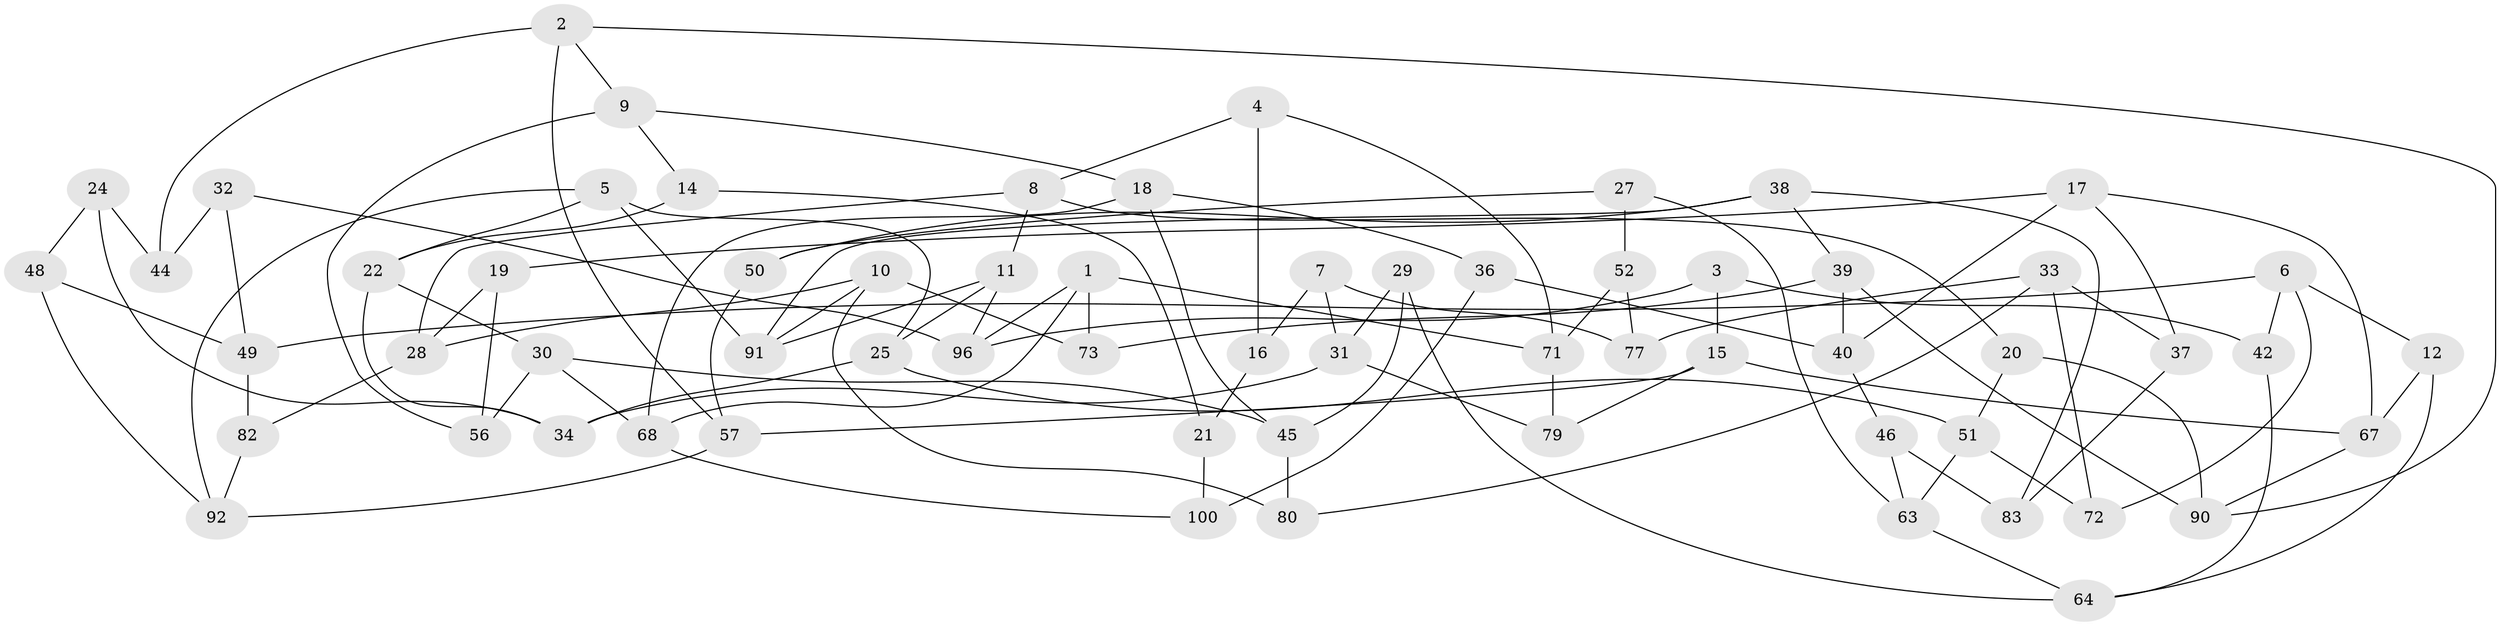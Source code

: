 // original degree distribution, {3: 1.0}
// Generated by graph-tools (version 1.1) at 2025/11/02/21/25 10:11:15]
// undirected, 64 vertices, 113 edges
graph export_dot {
graph [start="1"]
  node [color=gray90,style=filled];
  1 [super="+95"];
  2 [super="+23"];
  3;
  4;
  5 [super="+53"];
  6 [super="+81"];
  7;
  8 [super="+58"];
  9 [super="+84"];
  10 [super="+13"];
  11 [super="+62"];
  12;
  14;
  15 [super="+41"];
  16 [super="+55"];
  17 [super="+26"];
  18 [super="+54"];
  19;
  20;
  21 [super="+61"];
  22 [super="+35"];
  24;
  25 [super="+59"];
  27;
  28 [super="+78"];
  29;
  30 [super="+47"];
  31 [super="+43"];
  32;
  33 [super="+87"];
  34 [super="+69"];
  36;
  37;
  38 [super="+70"];
  39 [super="+85"];
  40 [super="+76"];
  42;
  44;
  45 [super="+65"];
  46;
  48;
  49 [super="+75"];
  50;
  51 [super="+89"];
  52;
  56;
  57 [super="+60"];
  63 [super="+74"];
  64 [super="+66"];
  67 [super="+88"];
  68 [super="+86"];
  71 [super="+99"];
  72;
  73;
  77;
  79;
  80;
  82;
  83;
  90 [super="+98"];
  91 [super="+94"];
  92 [super="+93"];
  96 [super="+97"];
  100;
  1 -- 73;
  1 -- 96;
  1 -- 68;
  1 -- 71;
  2 -- 57;
  2 -- 9;
  2 -- 44;
  2 -- 90;
  3 -- 15;
  3 -- 42;
  3 -- 96;
  4 -- 8;
  4 -- 16;
  4 -- 71;
  5 -- 92;
  5 -- 91;
  5 -- 22;
  5 -- 25;
  6 -- 49;
  6 -- 12;
  6 -- 72;
  6 -- 42;
  7 -- 77;
  7 -- 31;
  7 -- 16;
  8 -- 20;
  8 -- 11;
  8 -- 28;
  9 -- 14;
  9 -- 56;
  9 -- 18;
  10 -- 73;
  10 -- 80;
  10 -- 91;
  10 -- 28;
  11 -- 91;
  11 -- 96;
  11 -- 25;
  12 -- 67;
  12 -- 64;
  14 -- 22;
  14 -- 21;
  15 -- 57;
  15 -- 79;
  15 -- 67;
  16 -- 21 [weight=2];
  17 -- 19;
  17 -- 40;
  17 -- 37;
  17 -- 67;
  18 -- 36;
  18 -- 45;
  18 -- 68;
  19 -- 56;
  19 -- 28;
  20 -- 90;
  20 -- 51;
  21 -- 100;
  22 -- 30;
  22 -- 34;
  24 -- 44;
  24 -- 48;
  24 -- 34;
  25 -- 51;
  25 -- 34;
  27 -- 63;
  27 -- 52;
  27 -- 50;
  28 -- 82;
  29 -- 45;
  29 -- 64;
  29 -- 31;
  30 -- 56;
  30 -- 45;
  30 -- 68;
  31 -- 79;
  31 -- 34;
  32 -- 44;
  32 -- 96;
  32 -- 49;
  33 -- 72;
  33 -- 77;
  33 -- 80;
  33 -- 37;
  36 -- 40;
  36 -- 100;
  37 -- 83;
  38 -- 39;
  38 -- 50;
  38 -- 83;
  38 -- 91;
  39 -- 73;
  39 -- 40;
  39 -- 90;
  40 -- 46;
  42 -- 64;
  45 -- 80;
  46 -- 63;
  46 -- 83;
  48 -- 92;
  48 -- 49;
  49 -- 82;
  50 -- 57;
  51 -- 72;
  51 -- 63;
  52 -- 77;
  52 -- 71;
  57 -- 92;
  63 -- 64;
  67 -- 90;
  68 -- 100;
  71 -- 79;
  82 -- 92;
}
